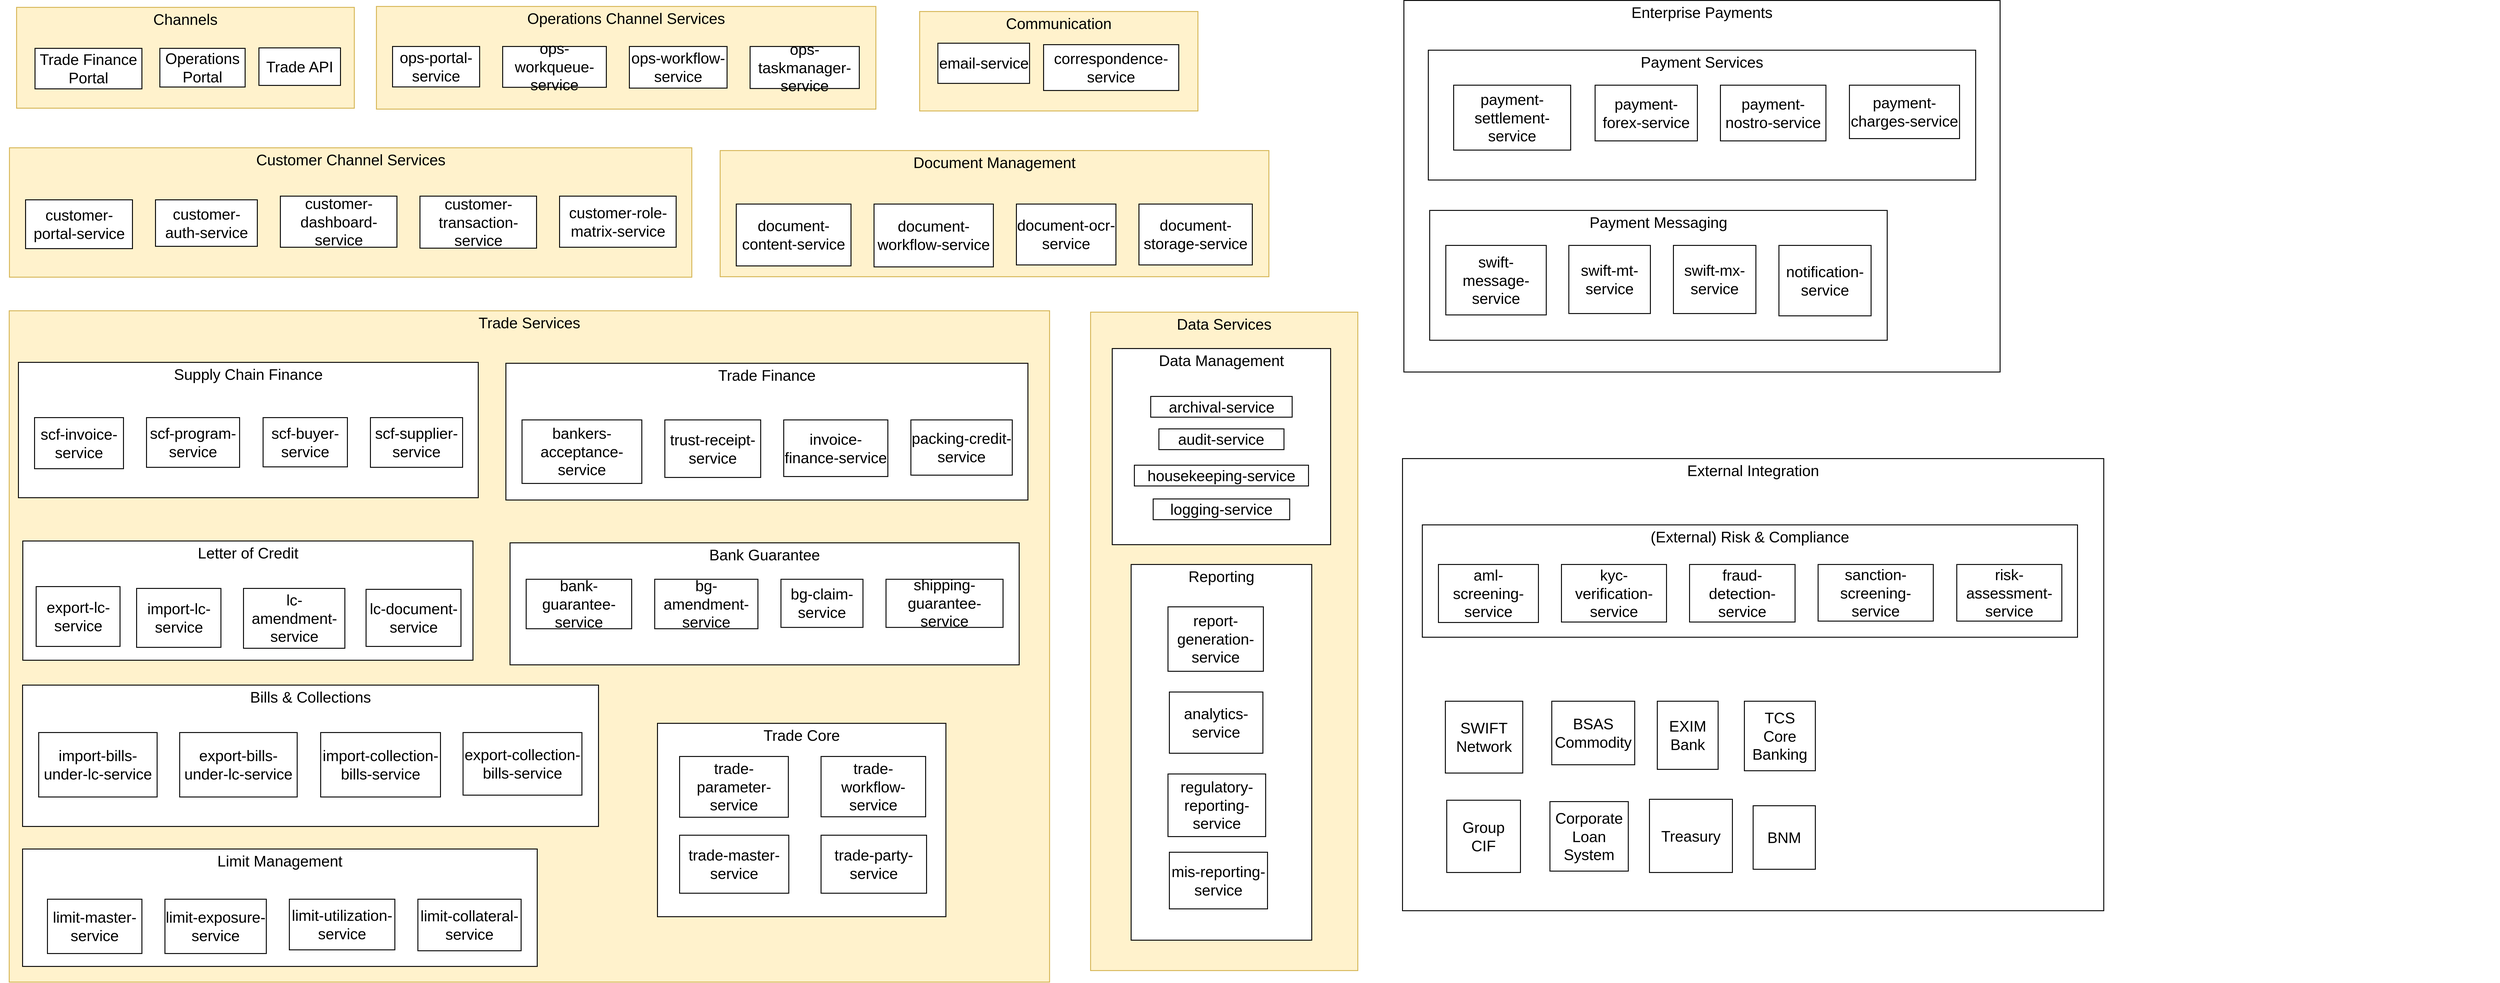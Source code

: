<mxfile version="24.8.6">
  <diagram name="Page-1" id="Ch82rlO6a8tJsDAHAaDf">
    <mxGraphModel dx="3823" dy="2380" grid="0" gridSize="10" guides="0" tooltips="1" connect="1" arrows="1" fold="1" page="0" pageScale="1" pageWidth="1600" pageHeight="900" math="0" shadow="0">
      <root>
        <mxCell id="0" />
        <mxCell id="1" parent="0" />
        <mxCell id="qGz8__w2eA65XW-UulH--20" value="Trade Services" style="whiteSpace=wrap;strokeWidth=2;fontSize=33;verticalAlign=top;fillColor=#fff2cc;strokeColor=#d6b656;" parent="1" vertex="1">
          <mxGeometry x="20" y="756" width="2258" height="1458" as="geometry" />
        </mxCell>
        <mxCell id="qGz8__w2eA65XW-UulH--166" value="" style="group" parent="1" vertex="1" connectable="0">
          <mxGeometry x="40" y="841" width="998" height="321" as="geometry" />
        </mxCell>
        <mxCell id="qGz8__w2eA65XW-UulH--21" value="Supply Chain Finance" style="whiteSpace=wrap;strokeWidth=2;verticalAlign=top;fontSize=33;" parent="qGz8__w2eA65XW-UulH--166" vertex="1">
          <mxGeometry y="27" width="998" height="294" as="geometry" />
        </mxCell>
        <mxCell id="qGz8__w2eA65XW-UulH--80" value="scf-program-service" style="whiteSpace=wrap;strokeWidth=2;fontSize=33;" parent="qGz8__w2eA65XW-UulH--166" vertex="1">
          <mxGeometry x="278" y="147" width="202" height="108" as="geometry" />
        </mxCell>
        <mxCell id="qGz8__w2eA65XW-UulH--81" value="scf-invoice-service" style="whiteSpace=wrap;strokeWidth=2;fontSize=33;" parent="qGz8__w2eA65XW-UulH--166" vertex="1">
          <mxGeometry x="35" y="147" width="193" height="111" as="geometry" />
        </mxCell>
        <mxCell id="qGz8__w2eA65XW-UulH--82" value="scf-buyer-service" style="whiteSpace=wrap;strokeWidth=2;fontSize=33;" parent="qGz8__w2eA65XW-UulH--166" vertex="1">
          <mxGeometry x="531" y="147" width="183" height="107" as="geometry" />
        </mxCell>
        <mxCell id="qGz8__w2eA65XW-UulH--83" value="scf-supplier-service" style="whiteSpace=wrap;strokeWidth=2;fontSize=33;" parent="qGz8__w2eA65XW-UulH--166" vertex="1">
          <mxGeometry x="764" y="147" width="200" height="108" as="geometry" />
        </mxCell>
        <mxCell id="qGz8__w2eA65XW-UulH--167" value="" style="group" parent="1" vertex="1" connectable="0">
          <mxGeometry x="1098" y="850" width="1133" height="317" as="geometry" />
        </mxCell>
        <mxCell id="qGz8__w2eA65XW-UulH--22" value="Trade Finance" style="whiteSpace=wrap;strokeWidth=2;verticalAlign=top;fontSize=33;" parent="qGz8__w2eA65XW-UulH--167" vertex="1">
          <mxGeometry y="20" width="1133" height="297" as="geometry" />
        </mxCell>
        <mxCell id="qGz8__w2eA65XW-UulH--76" value="trust-receipt-service" style="whiteSpace=wrap;strokeWidth=2;fontSize=33;" parent="qGz8__w2eA65XW-UulH--167" vertex="1">
          <mxGeometry x="345" y="143" width="208" height="125" as="geometry" />
        </mxCell>
        <mxCell id="qGz8__w2eA65XW-UulH--77" value="bankers-acceptance-service" style="whiteSpace=wrap;strokeWidth=2;fontSize=33;" parent="qGz8__w2eA65XW-UulH--167" vertex="1">
          <mxGeometry x="35" y="143" width="260" height="138" as="geometry" />
        </mxCell>
        <mxCell id="qGz8__w2eA65XW-UulH--78" value="invoice-finance-service" style="whiteSpace=wrap;strokeWidth=2;fontSize=33;" parent="qGz8__w2eA65XW-UulH--167" vertex="1">
          <mxGeometry x="603" y="143" width="226" height="123" as="geometry" />
        </mxCell>
        <mxCell id="qGz8__w2eA65XW-UulH--79" value="packing-credit-service" style="whiteSpace=wrap;strokeWidth=2;fontSize=33;" parent="qGz8__w2eA65XW-UulH--167" vertex="1">
          <mxGeometry x="879" y="143" width="220" height="120" as="geometry" />
        </mxCell>
        <mxCell id="qGz8__w2eA65XW-UulH--173" value="" style="group" parent="1" vertex="1" connectable="0">
          <mxGeometry x="49" y="1569" width="1250" height="307" as="geometry" />
        </mxCell>
        <mxCell id="qGz8__w2eA65XW-UulH--25" value="Bills &amp; Collections" style="whiteSpace=wrap;strokeWidth=2;verticalAlign=top;fontSize=33;" parent="qGz8__w2eA65XW-UulH--173" vertex="1">
          <mxGeometry width="1250" height="307" as="geometry" />
        </mxCell>
        <mxCell id="qGz8__w2eA65XW-UulH--68" value="import-bills-under-lc-service" style="whiteSpace=wrap;strokeWidth=2;fontSize=33;" parent="qGz8__w2eA65XW-UulH--173" vertex="1">
          <mxGeometry x="35" y="103" width="257" height="140" as="geometry" />
        </mxCell>
        <mxCell id="qGz8__w2eA65XW-UulH--69" value="export-bills-under-lc-service" style="whiteSpace=wrap;strokeWidth=2;fontSize=33;" parent="qGz8__w2eA65XW-UulH--173" vertex="1">
          <mxGeometry x="341" y="103" width="255" height="140" as="geometry" />
        </mxCell>
        <mxCell id="qGz8__w2eA65XW-UulH--70" value="import-collection-bills-service" style="whiteSpace=wrap;strokeWidth=2;fontSize=33;" parent="qGz8__w2eA65XW-UulH--173" vertex="1">
          <mxGeometry x="647" y="103" width="260" height="140" as="geometry" />
        </mxCell>
        <mxCell id="qGz8__w2eA65XW-UulH--71" value="export-collection-bills-service" style="whiteSpace=wrap;strokeWidth=2;fontSize=33;" parent="qGz8__w2eA65XW-UulH--173" vertex="1">
          <mxGeometry x="956" y="103" width="258" height="136" as="geometry" />
        </mxCell>
        <mxCell id="qGz8__w2eA65XW-UulH--174" value="" style="group" parent="1" vertex="1" connectable="0">
          <mxGeometry y="1925" width="1166" height="255" as="geometry" />
        </mxCell>
        <mxCell id="qGz8__w2eA65XW-UulH--19" value="Limit Management" style="whiteSpace=wrap;strokeWidth=2;verticalAlign=top;fontSize=33;" parent="qGz8__w2eA65XW-UulH--174" vertex="1">
          <mxGeometry x="49" width="1117" height="255" as="geometry" />
        </mxCell>
        <mxCell id="qGz8__w2eA65XW-UulH--84" value="limit-master-service" style="whiteSpace=wrap;strokeWidth=2;fontSize=33;" parent="qGz8__w2eA65XW-UulH--174" vertex="1">
          <mxGeometry x="103" y="109" width="205" height="118" as="geometry" />
        </mxCell>
        <mxCell id="qGz8__w2eA65XW-UulH--85" value="limit-exposure-service" style="whiteSpace=wrap;strokeWidth=2;fontSize=33;" parent="qGz8__w2eA65XW-UulH--174" vertex="1">
          <mxGeometry x="358" y="109" width="220" height="118" as="geometry" />
        </mxCell>
        <mxCell id="qGz8__w2eA65XW-UulH--86" value="limit-utilization-service" style="whiteSpace=wrap;strokeWidth=2;fontSize=33;" parent="qGz8__w2eA65XW-UulH--174" vertex="1">
          <mxGeometry x="628" y="109" width="229" height="110" as="geometry" />
        </mxCell>
        <mxCell id="qGz8__w2eA65XW-UulH--87" value="limit-collateral-service" style="whiteSpace=wrap;strokeWidth=2;fontSize=33;" parent="qGz8__w2eA65XW-UulH--174" vertex="1">
          <mxGeometry x="907" y="109" width="224" height="112" as="geometry" />
        </mxCell>
        <mxCell id="qGz8__w2eA65XW-UulH--182" value="" style="group" parent="1" vertex="1" connectable="0">
          <mxGeometry x="20.5" y="1256" width="1037" height="259" as="geometry" />
        </mxCell>
        <mxCell id="qGz8__w2eA65XW-UulH--183" value="Letter of Credit" style="whiteSpace=wrap;strokeWidth=2;verticalAlign=top;fontSize=33;" parent="qGz8__w2eA65XW-UulH--182" vertex="1">
          <mxGeometry x="29" width="977" height="259" as="geometry" />
        </mxCell>
        <mxCell id="qGz8__w2eA65XW-UulH--184" value="import-lc-service" style="whiteSpace=wrap;strokeWidth=2;fontSize=33;" parent="qGz8__w2eA65XW-UulH--182" vertex="1">
          <mxGeometry x="276" y="103" width="183" height="128" as="geometry" />
        </mxCell>
        <mxCell id="qGz8__w2eA65XW-UulH--185" value="export-lc-service" style="whiteSpace=wrap;strokeWidth=2;fontSize=33;" parent="qGz8__w2eA65XW-UulH--182" vertex="1">
          <mxGeometry x="58" y="99" width="182" height="130" as="geometry" />
        </mxCell>
        <mxCell id="qGz8__w2eA65XW-UulH--186" value="lc-amendment-service" style="whiteSpace=wrap;strokeWidth=2;fontSize=33;" parent="qGz8__w2eA65XW-UulH--182" vertex="1">
          <mxGeometry x="508" y="103" width="220" height="130" as="geometry" />
        </mxCell>
        <mxCell id="qGz8__w2eA65XW-UulH--187" value="lc-document-service" style="whiteSpace=wrap;strokeWidth=2;fontSize=33;" parent="qGz8__w2eA65XW-UulH--182" vertex="1">
          <mxGeometry x="774" y="105" width="206" height="124" as="geometry" />
        </mxCell>
        <mxCell id="qGz8__w2eA65XW-UulH--172" value="" style="group" parent="1" vertex="1" connectable="0">
          <mxGeometry x="1107" y="1260" width="1105" height="265" as="geometry" />
        </mxCell>
        <mxCell id="qGz8__w2eA65XW-UulH--24" value="Bank Guarantee" style="whiteSpace=wrap;strokeWidth=2;verticalAlign=top;fontSize=33;" parent="qGz8__w2eA65XW-UulH--172" vertex="1">
          <mxGeometry width="1105" height="265" as="geometry" />
        </mxCell>
        <mxCell id="qGz8__w2eA65XW-UulH--72" value="bank-guarantee-service" style="whiteSpace=wrap;strokeWidth=2;fontSize=33;" parent="qGz8__w2eA65XW-UulH--172" vertex="1">
          <mxGeometry x="35" y="79.137" width="229" height="107.452" as="geometry" />
        </mxCell>
        <mxCell id="qGz8__w2eA65XW-UulH--73" value="bg-amendment-service" style="whiteSpace=wrap;strokeWidth=2;fontSize=33;" parent="qGz8__w2eA65XW-UulH--172" vertex="1">
          <mxGeometry x="314" y="79.137" width="224" height="107.452" as="geometry" />
        </mxCell>
        <mxCell id="qGz8__w2eA65XW-UulH--74" value="bg-claim-service" style="whiteSpace=wrap;strokeWidth=2;fontSize=33;" parent="qGz8__w2eA65XW-UulH--172" vertex="1">
          <mxGeometry x="588" y="79.137" width="178" height="104.548" as="geometry" />
        </mxCell>
        <mxCell id="qGz8__w2eA65XW-UulH--75" value="shipping-guarantee-service" style="whiteSpace=wrap;strokeWidth=2;fontSize=33;" parent="qGz8__w2eA65XW-UulH--172" vertex="1">
          <mxGeometry x="816" y="79.137" width="254" height="104.548" as="geometry" />
        </mxCell>
        <mxCell id="qGz8__w2eA65XW-UulH--188" value="" style="group" parent="1" vertex="1" connectable="0">
          <mxGeometry x="1931" y="122" width="994" height="448" as="geometry" />
        </mxCell>
        <mxCell id="qGz8__w2eA65XW-UulH--10" value="Communication" style="whiteSpace=wrap;strokeWidth=2;verticalAlign=top;fontSize=33;container=0;fillColor=#fff2cc;strokeColor=#d6b656;" parent="qGz8__w2eA65XW-UulH--188" vertex="1">
          <mxGeometry x="65" y="-16" width="604" height="216" as="geometry" />
        </mxCell>
        <mxCell id="qGz8__w2eA65XW-UulH--11" value="email-service" style="whiteSpace=wrap;strokeWidth=2;fontSize=33;container=0;" parent="qGz8__w2eA65XW-UulH--188" vertex="1">
          <mxGeometry x="104.584" y="52.851" width="198.964" height="87.266" as="geometry" />
        </mxCell>
        <mxCell id="qGz8__w2eA65XW-UulH--12" value="correspondence-service" style="whiteSpace=wrap;strokeWidth=2;fontSize=33;container=0;" parent="qGz8__w2eA65XW-UulH--188" vertex="1">
          <mxGeometry x="333.999" y="56.003" width="293.344" height="99.557" as="geometry" />
        </mxCell>
        <mxCell id="FkoTQEfmCUCA7Q44ZR-9-4" value="" style="group" vertex="1" connectable="0" parent="1">
          <mxGeometry x="3047" y="82" width="2378" height="899" as="geometry" />
        </mxCell>
        <mxCell id="FkoTQEfmCUCA7Q44ZR-9-11" value="" style="group" vertex="1" connectable="0" parent="FkoTQEfmCUCA7Q44ZR-9-4">
          <mxGeometry width="1294" height="807" as="geometry" />
        </mxCell>
        <mxCell id="qGz8__w2eA65XW-UulH--16" value="Enterprise Payments" style="whiteSpace=wrap;strokeWidth=2;verticalAlign=top;fontSize=33;" parent="FkoTQEfmCUCA7Q44ZR-9-11" vertex="1">
          <mxGeometry width="1294" height="807" as="geometry" />
        </mxCell>
        <mxCell id="qGz8__w2eA65XW-UulH--169" value="" style="group" parent="FkoTQEfmCUCA7Q44ZR-9-11" vertex="1" connectable="0">
          <mxGeometry x="56" y="456" width="993" height="282" as="geometry" />
        </mxCell>
        <mxCell id="qGz8__w2eA65XW-UulH--14" value="Payment Messaging" style="whiteSpace=wrap;strokeWidth=2;verticalAlign=top;fontSize=33;" parent="qGz8__w2eA65XW-UulH--169" vertex="1">
          <mxGeometry width="993" height="282" as="geometry" />
        </mxCell>
        <mxCell id="qGz8__w2eA65XW-UulH--101" value="swift-message-service" style="whiteSpace=wrap;strokeWidth=2;fontSize=33;" parent="qGz8__w2eA65XW-UulH--169" vertex="1">
          <mxGeometry x="35" y="76" width="218" height="151" as="geometry" />
        </mxCell>
        <mxCell id="qGz8__w2eA65XW-UulH--102" value="swift-mt-service" style="whiteSpace=wrap;strokeWidth=2;fontSize=33;" parent="qGz8__w2eA65XW-UulH--169" vertex="1">
          <mxGeometry x="302" y="76" width="177" height="148" as="geometry" />
        </mxCell>
        <mxCell id="qGz8__w2eA65XW-UulH--103" value="swift-mx-service" style="whiteSpace=wrap;strokeWidth=2;fontSize=33;" parent="qGz8__w2eA65XW-UulH--169" vertex="1">
          <mxGeometry x="529" y="76" width="179" height="148" as="geometry" />
        </mxCell>
        <mxCell id="qGz8__w2eA65XW-UulH--104" value="notification-service" style="whiteSpace=wrap;strokeWidth=2;fontSize=33;" parent="qGz8__w2eA65XW-UulH--169" vertex="1">
          <mxGeometry x="758" y="76" width="200" height="153" as="geometry" />
        </mxCell>
        <mxCell id="qGz8__w2eA65XW-UulH--170" value="" style="group" parent="FkoTQEfmCUCA7Q44ZR-9-11" vertex="1" connectable="0">
          <mxGeometry x="53" y="108" width="1188" height="282" as="geometry" />
        </mxCell>
        <mxCell id="qGz8__w2eA65XW-UulH--17" value="Payment Services" style="whiteSpace=wrap;strokeWidth=2;verticalAlign=top;fontSize=33;" parent="qGz8__w2eA65XW-UulH--170" vertex="1">
          <mxGeometry width="1188" height="282" as="geometry" />
        </mxCell>
        <mxCell id="qGz8__w2eA65XW-UulH--92" value="payment-settlement-service" style="whiteSpace=wrap;strokeWidth=2;fontSize=33;" parent="qGz8__w2eA65XW-UulH--170" vertex="1">
          <mxGeometry x="55" y="76" width="254" height="141" as="geometry" />
        </mxCell>
        <mxCell id="qGz8__w2eA65XW-UulH--93" value="payment-forex-service" style="whiteSpace=wrap;strokeWidth=2;fontSize=33;" parent="qGz8__w2eA65XW-UulH--170" vertex="1">
          <mxGeometry x="362" y="76" width="222" height="121" as="geometry" />
        </mxCell>
        <mxCell id="qGz8__w2eA65XW-UulH--94" value="payment-nostro-service" style="whiteSpace=wrap;strokeWidth=2;fontSize=33;" parent="qGz8__w2eA65XW-UulH--170" vertex="1">
          <mxGeometry x="634" y="76" width="229" height="121" as="geometry" />
        </mxCell>
        <mxCell id="qGz8__w2eA65XW-UulH--95" value="payment-charges-service" style="whiteSpace=wrap;strokeWidth=2;fontSize=33;" parent="qGz8__w2eA65XW-UulH--170" vertex="1">
          <mxGeometry x="914" y="76" width="239" height="116" as="geometry" />
        </mxCell>
        <mxCell id="FkoTQEfmCUCA7Q44ZR-9-5" value="" style="group" vertex="1" connectable="0" parent="1">
          <mxGeometry x="1427" y="1652" width="626" height="420" as="geometry" />
        </mxCell>
        <mxCell id="qGz8__w2eA65XW-UulH--27" value="Trade Core" style="whiteSpace=wrap;strokeWidth=2;fontSize=33;verticalAlign=top;" parent="FkoTQEfmCUCA7Q44ZR-9-5" vertex="1">
          <mxGeometry width="626" height="420" as="geometry" />
        </mxCell>
        <mxCell id="qGz8__w2eA65XW-UulH--60" value="trade-master-service" style="whiteSpace=wrap;strokeWidth=2;fontSize=33;" parent="FkoTQEfmCUCA7Q44ZR-9-5" vertex="1">
          <mxGeometry x="48" y="243" width="237" height="126" as="geometry" />
        </mxCell>
        <mxCell id="qGz8__w2eA65XW-UulH--61" value="trade-parameter-service" style="whiteSpace=wrap;strokeWidth=2;fontSize=33;" parent="FkoTQEfmCUCA7Q44ZR-9-5" vertex="1">
          <mxGeometry x="48" y="72" width="236" height="132" as="geometry" />
        </mxCell>
        <mxCell id="qGz8__w2eA65XW-UulH--62" value="trade-workflow-service" style="whiteSpace=wrap;strokeWidth=2;fontSize=33;" parent="FkoTQEfmCUCA7Q44ZR-9-5" vertex="1">
          <mxGeometry x="355" y="72" width="227" height="131" as="geometry" />
        </mxCell>
        <mxCell id="qGz8__w2eA65XW-UulH--63" value="trade-party-service" style="whiteSpace=wrap;strokeWidth=2;fontSize=33;" parent="FkoTQEfmCUCA7Q44ZR-9-5" vertex="1">
          <mxGeometry x="355" y="243" width="229" height="126" as="geometry" />
        </mxCell>
        <mxCell id="FkoTQEfmCUCA7Q44ZR-9-7" value="" style="group" vertex="1" connectable="0" parent="1">
          <mxGeometry x="817" y="95" width="1084" height="223" as="geometry" />
        </mxCell>
        <mxCell id="qGz8__w2eA65XW-UulH--30" value="Operations Channel Services" style="whiteSpace=wrap;strokeWidth=2;verticalAlign=top;fontSize=33;fillColor=#fff2cc;strokeColor=#d6b656;" parent="FkoTQEfmCUCA7Q44ZR-9-7" vertex="1">
          <mxGeometry width="1084" height="223" as="geometry" />
        </mxCell>
        <mxCell id="qGz8__w2eA65XW-UulH--53" value="ops-portal-service" style="whiteSpace=wrap;strokeWidth=2;fontSize=33;" parent="FkoTQEfmCUCA7Q44ZR-9-7" vertex="1">
          <mxGeometry x="35" y="86.961" width="189" height="87.822" as="geometry" />
        </mxCell>
        <mxCell id="qGz8__w2eA65XW-UulH--54" value="ops-workqueue-service" style="whiteSpace=wrap;strokeWidth=2;fontSize=33;" parent="FkoTQEfmCUCA7Q44ZR-9-7" vertex="1">
          <mxGeometry x="274" y="86.961" width="225" height="88.683" as="geometry" />
        </mxCell>
        <mxCell id="qGz8__w2eA65XW-UulH--55" value="ops-workflow-service" style="whiteSpace=wrap;strokeWidth=2;fontSize=33;" parent="FkoTQEfmCUCA7Q44ZR-9-7" vertex="1">
          <mxGeometry x="549" y="86.961" width="212" height="90.405" as="geometry" />
        </mxCell>
        <mxCell id="qGz8__w2eA65XW-UulH--56" value="ops-taskmanager-service" style="whiteSpace=wrap;strokeWidth=2;fontSize=33;" parent="FkoTQEfmCUCA7Q44ZR-9-7" vertex="1">
          <mxGeometry x="811" y="86.961" width="237" height="91.266" as="geometry" />
        </mxCell>
        <mxCell id="FkoTQEfmCUCA7Q44ZR-9-8" value="" style="group" vertex="1" connectable="0" parent="1">
          <mxGeometry x="20.5" y="402" width="1481" height="281" as="geometry" />
        </mxCell>
        <mxCell id="qGz8__w2eA65XW-UulH--31" value="Customer Channel Services" style="whiteSpace=wrap;strokeWidth=2;fontSize=33;verticalAlign=top;fillColor=#fff2cc;strokeColor=#d6b656;" parent="FkoTQEfmCUCA7Q44ZR-9-8" vertex="1">
          <mxGeometry width="1481" height="281" as="geometry" />
        </mxCell>
        <mxCell id="qGz8__w2eA65XW-UulH--48" value="customer-portal-service" style="whiteSpace=wrap;strokeWidth=2;fontSize=33;" parent="FkoTQEfmCUCA7Q44ZR-9-8" vertex="1">
          <mxGeometry x="35" y="113" width="232" height="106" as="geometry" />
        </mxCell>
        <mxCell id="qGz8__w2eA65XW-UulH--49" value="customer-auth-service" style="whiteSpace=wrap;strokeWidth=2;fontSize=33;" parent="FkoTQEfmCUCA7Q44ZR-9-8" vertex="1">
          <mxGeometry x="317" y="113" width="221" height="101" as="geometry" />
        </mxCell>
        <mxCell id="qGz8__w2eA65XW-UulH--50" value="customer-dashboard-service" style="whiteSpace=wrap;strokeWidth=2;fontSize=33;" parent="FkoTQEfmCUCA7Q44ZR-9-8" vertex="1">
          <mxGeometry x="588" y="105" width="253" height="111" as="geometry" />
        </mxCell>
        <mxCell id="qGz8__w2eA65XW-UulH--51" value="customer-transaction-service" style="whiteSpace=wrap;strokeWidth=2;fontSize=33;" parent="FkoTQEfmCUCA7Q44ZR-9-8" vertex="1">
          <mxGeometry x="891" y="105" width="253" height="113" as="geometry" />
        </mxCell>
        <mxCell id="qGz8__w2eA65XW-UulH--52" value="customer-role-matrix-service" style="whiteSpace=wrap;strokeWidth=2;fontSize=33;" parent="FkoTQEfmCUCA7Q44ZR-9-8" vertex="1">
          <mxGeometry x="1194" y="105" width="253" height="111" as="geometry" />
        </mxCell>
        <mxCell id="FkoTQEfmCUCA7Q44ZR-9-9" value="C" style="group;fillColor=#fff2cc;strokeColor=#d6b656;" vertex="1" connectable="0" parent="1">
          <mxGeometry x="36" y="97" width="733" height="219" as="geometry" />
        </mxCell>
        <mxCell id="qGz8__w2eA65XW-UulH--34" value="Channels" style="whiteSpace=wrap;strokeWidth=2;verticalAlign=top;fontSize=33;fillColor=#fff2cc;strokeColor=#d6b656;" parent="FkoTQEfmCUCA7Q44ZR-9-9" vertex="1">
          <mxGeometry width="733" height="219" as="geometry" />
        </mxCell>
        <mxCell id="qGz8__w2eA65XW-UulH--40" value="Operations Portal" style="whiteSpace=wrap;strokeWidth=2;fontSize=33;" parent="FkoTQEfmCUCA7Q44ZR-9-9" vertex="1">
          <mxGeometry x="311" y="89" width="185" height="84" as="geometry" />
        </mxCell>
        <mxCell id="qGz8__w2eA65XW-UulH--43" value="Trade Finance&#xa;Portal" style="whiteSpace=wrap;strokeWidth=2;fontSize=33;" parent="FkoTQEfmCUCA7Q44ZR-9-9" vertex="1">
          <mxGeometry x="40" y="89" width="232" height="88" as="geometry" />
        </mxCell>
        <mxCell id="qGz8__w2eA65XW-UulH--38" value="Trade API" style="whiteSpace=wrap;strokeWidth=2;fontSize=33;" parent="FkoTQEfmCUCA7Q44ZR-9-9" vertex="1">
          <mxGeometry x="526" y="88" width="177" height="81.5" as="geometry" />
        </mxCell>
        <mxCell id="qGz8__w2eA65XW-UulH--2" value="Data Services" style="whiteSpace=wrap;strokeWidth=2;fontSize=33;verticalAlign=top;fillColor=#fff2cc;strokeColor=#d6b656;" parent="1" vertex="1">
          <mxGeometry x="2367" y="759" width="580" height="1430" as="geometry" />
        </mxCell>
        <mxCell id="qGz8__w2eA65XW-UulH--177" value="" style="group" parent="1" vertex="1" connectable="0">
          <mxGeometry x="2455" y="1307" width="1111" height="816" as="geometry" />
        </mxCell>
        <mxCell id="qGz8__w2eA65XW-UulH--8" value="Reporting" style="whiteSpace=wrap;strokeWidth=2;verticalAlign=top;fontSize=33;" parent="qGz8__w2eA65XW-UulH--177" vertex="1">
          <mxGeometry width="392" height="816" as="geometry" />
        </mxCell>
        <mxCell id="qGz8__w2eA65XW-UulH--105" value="report-generation-service" style="whiteSpace=wrap;strokeWidth=2;fontSize=33;" parent="qGz8__w2eA65XW-UulH--177" vertex="1">
          <mxGeometry x="80" y="92" width="207" height="140" as="geometry" />
        </mxCell>
        <mxCell id="qGz8__w2eA65XW-UulH--106" value="analytics-service" style="whiteSpace=wrap;strokeWidth=2;fontSize=33;" parent="qGz8__w2eA65XW-UulH--177" vertex="1">
          <mxGeometry x="83" y="277" width="203" height="133" as="geometry" />
        </mxCell>
        <mxCell id="qGz8__w2eA65XW-UulH--107" value="regulatory-reporting-service" style="whiteSpace=wrap;strokeWidth=2;fontSize=33;" parent="qGz8__w2eA65XW-UulH--177" vertex="1">
          <mxGeometry x="80" y="455" width="212" height="136" as="geometry" />
        </mxCell>
        <mxCell id="qGz8__w2eA65XW-UulH--108" value="mis-reporting-service" style="whiteSpace=wrap;strokeWidth=2;fontSize=33;" parent="qGz8__w2eA65XW-UulH--177" vertex="1">
          <mxGeometry x="83" y="625" width="213" height="123" as="geometry" />
        </mxCell>
        <mxCell id="qGz8__w2eA65XW-UulH--178" value="" style="group" parent="1" vertex="1" connectable="0">
          <mxGeometry x="2414" y="838" width="511" height="426" as="geometry" />
        </mxCell>
        <mxCell id="qGz8__w2eA65XW-UulH--179" value="" style="group" parent="qGz8__w2eA65XW-UulH--178" vertex="1" connectable="0">
          <mxGeometry width="474" height="426" as="geometry" />
        </mxCell>
        <mxCell id="qGz8__w2eA65XW-UulH--3" value="Data Management" style="whiteSpace=wrap;strokeWidth=2;verticalAlign=top;fontSize=33;container=0;" parent="qGz8__w2eA65XW-UulH--179" vertex="1">
          <mxGeometry width="474" height="426" as="geometry" />
        </mxCell>
        <mxCell id="qGz8__w2eA65XW-UulH--4" value="archival-service" style="whiteSpace=wrap;strokeWidth=2;fontSize=33;" parent="qGz8__w2eA65XW-UulH--179" vertex="1">
          <mxGeometry x="83.524" y="104.005" width="306.955" height="45.094" as="geometry" />
        </mxCell>
        <mxCell id="qGz8__w2eA65XW-UulH--5" value="audit-service" style="whiteSpace=wrap;strokeWidth=2;fontSize=33;" parent="qGz8__w2eA65XW-UulH--179" vertex="1">
          <mxGeometry x="101.267" y="174.465" width="271.469" height="45.094" as="geometry" />
        </mxCell>
        <mxCell id="qGz8__w2eA65XW-UulH--6" value="housekeeping-service" style="whiteSpace=wrap;strokeWidth=2;fontSize=33;" parent="qGz8__w2eA65XW-UulH--179" vertex="1">
          <mxGeometry x="48.038" y="253.38" width="377.927" height="45.094" as="geometry" />
        </mxCell>
        <mxCell id="qGz8__w2eA65XW-UulH--7" value="logging-service" style="whiteSpace=wrap;strokeWidth=2;fontSize=33;" parent="qGz8__w2eA65XW-UulH--179" vertex="1">
          <mxGeometry x="88.847" y="326.659" width="296.309" height="45.094" as="geometry" />
        </mxCell>
        <mxCell id="qGz8__w2eA65XW-UulH--175" value="" style="group;fillColor=#fff2cc;strokeColor=#d6b656;" parent="1" vertex="1" connectable="0">
          <mxGeometry x="1563" y="408" width="1191" height="274" as="geometry" />
        </mxCell>
        <mxCell id="qGz8__w2eA65XW-UulH--176" value="" style="group;fillColor=#fff2cc;strokeColor=#d6b656;" parent="qGz8__w2eA65XW-UulH--175" vertex="1" connectable="0">
          <mxGeometry width="1191" height="274" as="geometry" />
        </mxCell>
        <mxCell id="qGz8__w2eA65XW-UulH--18" value="Document Management" style="whiteSpace=wrap;strokeWidth=2;verticalAlign=top;fontSize=33;fillColor=#fff2cc;strokeColor=#d6b656;" parent="qGz8__w2eA65XW-UulH--176" vertex="1">
          <mxGeometry width="1191" height="274" as="geometry" />
        </mxCell>
        <mxCell id="qGz8__w2eA65XW-UulH--88" value="document-content-service" style="whiteSpace=wrap;strokeWidth=2;fontSize=33;" parent="qGz8__w2eA65XW-UulH--176" vertex="1">
          <mxGeometry x="35" y="116.21" width="249" height="134.335" as="geometry" />
        </mxCell>
        <mxCell id="qGz8__w2eA65XW-UulH--89" value="document-workflow-service" style="whiteSpace=wrap;strokeWidth=2;fontSize=33;" parent="qGz8__w2eA65XW-UulH--176" vertex="1">
          <mxGeometry x="334" y="116.21" width="259" height="136.467" as="geometry" />
        </mxCell>
        <mxCell id="qGz8__w2eA65XW-UulH--90" value="document-ocr-service" style="whiteSpace=wrap;strokeWidth=2;fontSize=33;" parent="qGz8__w2eA65XW-UulH--176" vertex="1">
          <mxGeometry x="643" y="116.21" width="216" height="132.202" as="geometry" />
        </mxCell>
        <mxCell id="qGz8__w2eA65XW-UulH--91" value="document-storage-service" style="whiteSpace=wrap;strokeWidth=2;fontSize=33;" parent="qGz8__w2eA65XW-UulH--176" vertex="1">
          <mxGeometry x="909" y="116.21" width="246" height="132.202" as="geometry" />
        </mxCell>
        <mxCell id="FkoTQEfmCUCA7Q44ZR-9-10" value="" style="group" vertex="1" connectable="0" parent="1">
          <mxGeometry x="3044" y="1019" width="1522" height="1040" as="geometry" />
        </mxCell>
        <mxCell id="qGz8__w2eA65XW-UulH--1" value="External Integration" style="whiteSpace=wrap;strokeWidth=2;verticalAlign=top;fontSize=33;" parent="FkoTQEfmCUCA7Q44ZR-9-10" vertex="1">
          <mxGeometry y="58" width="1522" height="982" as="geometry" />
        </mxCell>
        <mxCell id="qGz8__w2eA65XW-UulH--168" value="" style="group" parent="FkoTQEfmCUCA7Q44ZR-9-10" vertex="1" connectable="0">
          <mxGeometry x="43" width="1422" height="513" as="geometry" />
        </mxCell>
        <mxCell id="qGz8__w2eA65XW-UulH--15" value="(External) Risk &amp; Compliance" style="whiteSpace=wrap;strokeWidth=2;verticalAlign=top;fontSize=33;" parent="qGz8__w2eA65XW-UulH--168" vertex="1">
          <mxGeometry y="202" width="1422" height="244" as="geometry" />
        </mxCell>
        <mxCell id="qGz8__w2eA65XW-UulH--96" value="aml-screening-service" style="whiteSpace=wrap;strokeWidth=2;fontSize=33;" parent="qGz8__w2eA65XW-UulH--168" vertex="1">
          <mxGeometry x="35" y="288" width="217" height="126" as="geometry" />
        </mxCell>
        <mxCell id="qGz8__w2eA65XW-UulH--97" value="kyc-verification-service" style="whiteSpace=wrap;strokeWidth=2;fontSize=33;" parent="qGz8__w2eA65XW-UulH--168" vertex="1">
          <mxGeometry x="302" y="288" width="228" height="125" as="geometry" />
        </mxCell>
        <mxCell id="qGz8__w2eA65XW-UulH--98" value="fraud-detection-service" style="whiteSpace=wrap;strokeWidth=2;fontSize=33;" parent="qGz8__w2eA65XW-UulH--168" vertex="1">
          <mxGeometry x="580" y="288" width="229" height="125" as="geometry" />
        </mxCell>
        <mxCell id="qGz8__w2eA65XW-UulH--99" value="sanction-screening-service" style="whiteSpace=wrap;strokeWidth=2;fontSize=33;" parent="qGz8__w2eA65XW-UulH--168" vertex="1">
          <mxGeometry x="859" y="288" width="250" height="123" as="geometry" />
        </mxCell>
        <mxCell id="qGz8__w2eA65XW-UulH--100" value="risk-assessment-service" style="whiteSpace=wrap;strokeWidth=2;fontSize=33;" parent="qGz8__w2eA65XW-UulH--168" vertex="1">
          <mxGeometry x="1160" y="288" width="228" height="123" as="geometry" />
        </mxCell>
        <mxCell id="qGz8__w2eA65XW-UulH--109" value="SWIFT Network" style="whiteSpace=wrap;strokeWidth=2;fontSize=33;" parent="FkoTQEfmCUCA7Q44ZR-9-10" vertex="1">
          <mxGeometry x="93" y="585" width="168" height="156" as="geometry" />
        </mxCell>
        <mxCell id="qGz8__w2eA65XW-UulH--110" value="BSAS Commodity" style="whiteSpace=wrap;strokeWidth=2;fontSize=33;" parent="FkoTQEfmCUCA7Q44ZR-9-10" vertex="1">
          <mxGeometry x="324" y="585" width="180" height="138" as="geometry" />
        </mxCell>
        <mxCell id="qGz8__w2eA65XW-UulH--111" value="EXIM Bank" style="whiteSpace=wrap;strokeWidth=2;fontSize=33;" parent="FkoTQEfmCUCA7Q44ZR-9-10" vertex="1">
          <mxGeometry x="553" y="585" width="132" height="148" as="geometry" />
        </mxCell>
        <mxCell id="qGz8__w2eA65XW-UulH--112" value="TCS&#xa;Core Banking" style="whiteSpace=wrap;strokeWidth=2;fontSize=33;" parent="FkoTQEfmCUCA7Q44ZR-9-10" vertex="1">
          <mxGeometry x="742" y="585" width="154" height="151" as="geometry" />
        </mxCell>
        <mxCell id="qGz8__w2eA65XW-UulH--113" value="Group&#xa;CIF" style="whiteSpace=wrap;strokeWidth=2;fontSize=33;" parent="FkoTQEfmCUCA7Q44ZR-9-10" vertex="1">
          <mxGeometry x="96" y="800" width="160" height="157" as="geometry" />
        </mxCell>
        <mxCell id="qGz8__w2eA65XW-UulH--114" value="Treasury" style="whiteSpace=wrap;strokeWidth=2;fontSize=33;" parent="FkoTQEfmCUCA7Q44ZR-9-10" vertex="1">
          <mxGeometry x="536" y="798" width="180" height="159" as="geometry" />
        </mxCell>
        <mxCell id="qGz8__w2eA65XW-UulH--115" value="Corporate Loan&#xa;System" style="whiteSpace=wrap;strokeWidth=2;fontSize=33;" parent="FkoTQEfmCUCA7Q44ZR-9-10" vertex="1">
          <mxGeometry x="320" y="803" width="170" height="151" as="geometry" />
        </mxCell>
        <mxCell id="qGz8__w2eA65XW-UulH--116" value="BNM" style="whiteSpace=wrap;strokeWidth=2;fontSize=33;" parent="FkoTQEfmCUCA7Q44ZR-9-10" vertex="1">
          <mxGeometry x="761" y="812" width="135" height="138" as="geometry" />
        </mxCell>
      </root>
    </mxGraphModel>
  </diagram>
</mxfile>
